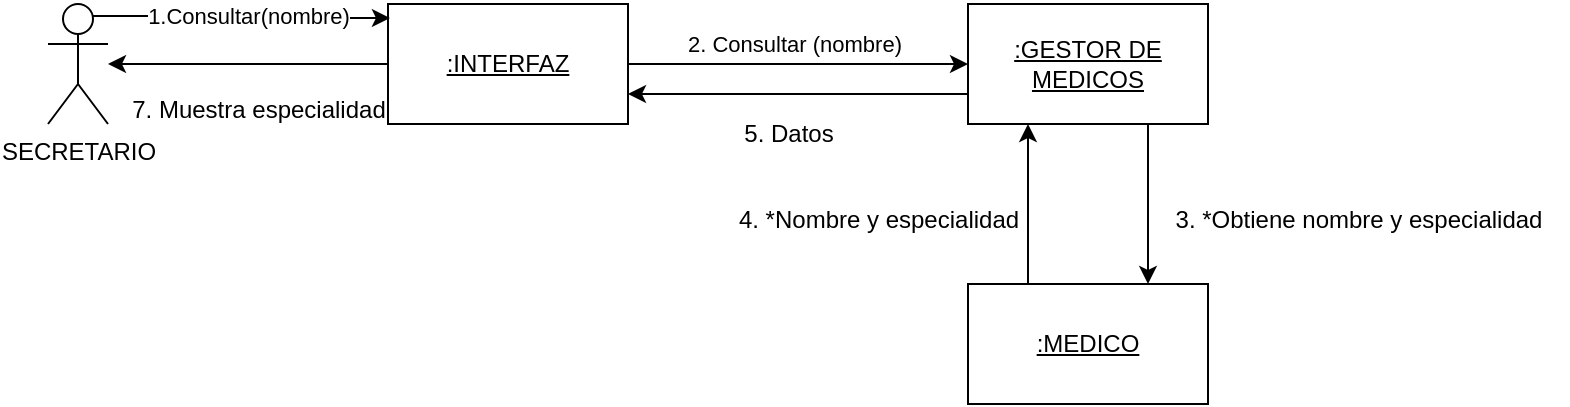 <mxfile version="24.6.4" type="device">
  <diagram name="Página-1" id="BowSVxFOfPAImJkvW4eo">
    <mxGraphModel dx="810" dy="473" grid="0" gridSize="10" guides="1" tooltips="1" connect="1" arrows="1" fold="1" page="0" pageScale="1" pageWidth="827" pageHeight="1169" math="0" shadow="0">
      <root>
        <mxCell id="0" />
        <mxCell id="1" parent="0" />
        <mxCell id="gxy9aYOONGU5AT2BH2EU-1" value="SECRETARIO" style="shape=umlActor;verticalLabelPosition=bottom;verticalAlign=top;html=1;outlineConnect=0;" parent="1" vertex="1">
          <mxGeometry x="220" y="190" width="30" height="60" as="geometry" />
        </mxCell>
        <mxCell id="gxy9aYOONGU5AT2BH2EU-7" style="edgeStyle=orthogonalEdgeStyle;rounded=0;orthogonalLoop=1;jettySize=auto;html=1;exitX=1;exitY=0.5;exitDx=0;exitDy=0;entryX=0;entryY=0.5;entryDx=0;entryDy=0;" parent="1" source="gxy9aYOONGU5AT2BH2EU-2" target="gxy9aYOONGU5AT2BH2EU-5" edge="1">
          <mxGeometry relative="1" as="geometry">
            <Array as="points">
              <mxPoint x="530" y="220" />
              <mxPoint x="530" y="220" />
            </Array>
          </mxGeometry>
        </mxCell>
        <mxCell id="OEEWYVXx2hu_bYfWYj0A-15" value="2. Consultar (nombre)" style="edgeLabel;html=1;align=center;verticalAlign=middle;resizable=0;points=[];" parent="gxy9aYOONGU5AT2BH2EU-7" vertex="1" connectable="0">
          <mxGeometry x="-0.024" y="-1" relative="1" as="geometry">
            <mxPoint y="-11" as="offset" />
          </mxGeometry>
        </mxCell>
        <mxCell id="OEEWYVXx2hu_bYfWYj0A-11" style="edgeStyle=orthogonalEdgeStyle;rounded=0;orthogonalLoop=1;jettySize=auto;html=1;exitX=0;exitY=1;exitDx=0;exitDy=0;" parent="1" source="gxy9aYOONGU5AT2BH2EU-2" target="gxy9aYOONGU5AT2BH2EU-1" edge="1">
          <mxGeometry relative="1" as="geometry">
            <Array as="points">
              <mxPoint x="390" y="220" />
            </Array>
          </mxGeometry>
        </mxCell>
        <mxCell id="gxy9aYOONGU5AT2BH2EU-2" value="&lt;u&gt;:INTERFAZ&lt;/u&gt;" style="rounded=0;whiteSpace=wrap;html=1;" parent="1" vertex="1">
          <mxGeometry x="390" y="190" width="120" height="60" as="geometry" />
        </mxCell>
        <mxCell id="OEEWYVXx2hu_bYfWYj0A-1" style="edgeStyle=orthogonalEdgeStyle;rounded=0;orthogonalLoop=1;jettySize=auto;html=1;exitX=0;exitY=0.75;exitDx=0;exitDy=0;entryX=1;entryY=0.75;entryDx=0;entryDy=0;" parent="1" source="gxy9aYOONGU5AT2BH2EU-5" target="gxy9aYOONGU5AT2BH2EU-2" edge="1">
          <mxGeometry relative="1" as="geometry" />
        </mxCell>
        <mxCell id="OEEWYVXx2hu_bYfWYj0A-16" style="edgeStyle=orthogonalEdgeStyle;rounded=0;orthogonalLoop=1;jettySize=auto;html=1;exitX=0.75;exitY=1;exitDx=0;exitDy=0;entryX=0.75;entryY=0;entryDx=0;entryDy=0;" parent="1" source="gxy9aYOONGU5AT2BH2EU-5" target="gxy9aYOONGU5AT2BH2EU-6" edge="1">
          <mxGeometry relative="1" as="geometry" />
        </mxCell>
        <mxCell id="gxy9aYOONGU5AT2BH2EU-5" value="&lt;u&gt;:GESTOR DE MEDICOS&lt;/u&gt;" style="rounded=0;whiteSpace=wrap;html=1;" parent="1" vertex="1">
          <mxGeometry x="680" y="190" width="120" height="60" as="geometry" />
        </mxCell>
        <mxCell id="OEEWYVXx2hu_bYfWYj0A-17" style="edgeStyle=orthogonalEdgeStyle;rounded=0;orthogonalLoop=1;jettySize=auto;html=1;exitX=0.25;exitY=0;exitDx=0;exitDy=0;entryX=0.25;entryY=1;entryDx=0;entryDy=0;" parent="1" source="gxy9aYOONGU5AT2BH2EU-6" target="gxy9aYOONGU5AT2BH2EU-5" edge="1">
          <mxGeometry relative="1" as="geometry" />
        </mxCell>
        <mxCell id="gxy9aYOONGU5AT2BH2EU-6" value="&lt;u&gt;:MEDICO&lt;/u&gt;" style="rounded=0;whiteSpace=wrap;html=1;" parent="1" vertex="1">
          <mxGeometry x="680" y="330" width="120" height="60" as="geometry" />
        </mxCell>
        <mxCell id="OEEWYVXx2hu_bYfWYj0A-2" value="5. Datos" style="text;html=1;align=center;verticalAlign=middle;resizable=0;points=[];autosize=1;strokeColor=none;fillColor=none;" parent="1" vertex="1">
          <mxGeometry x="555" y="240" width="70" height="30" as="geometry" />
        </mxCell>
        <mxCell id="OEEWYVXx2hu_bYfWYj0A-5" value="4. *Nombre y especialidad" style="text;html=1;align=center;verticalAlign=middle;resizable=0;points=[];autosize=1;strokeColor=none;fillColor=none;" parent="1" vertex="1">
          <mxGeometry x="555" y="283" width="160" height="30" as="geometry" />
        </mxCell>
        <mxCell id="OEEWYVXx2hu_bYfWYj0A-6" value="3. *Obtiene nombre y especialidad" style="text;html=1;align=center;verticalAlign=middle;resizable=0;points=[];autosize=1;strokeColor=none;fillColor=none;" parent="1" vertex="1">
          <mxGeometry x="770" y="283" width="210" height="30" as="geometry" />
        </mxCell>
        <mxCell id="OEEWYVXx2hu_bYfWYj0A-9" style="edgeStyle=orthogonalEdgeStyle;rounded=0;orthogonalLoop=1;jettySize=auto;html=1;exitX=0.75;exitY=0.1;exitDx=0;exitDy=0;exitPerimeter=0;entryX=0.008;entryY=0.117;entryDx=0;entryDy=0;entryPerimeter=0;" parent="1" source="gxy9aYOONGU5AT2BH2EU-1" target="gxy9aYOONGU5AT2BH2EU-2" edge="1">
          <mxGeometry relative="1" as="geometry" />
        </mxCell>
        <mxCell id="OEEWYVXx2hu_bYfWYj0A-14" value="1.Consultar(nombre)" style="edgeLabel;html=1;align=center;verticalAlign=middle;resizable=0;points=[];" parent="OEEWYVXx2hu_bYfWYj0A-9" vertex="1" connectable="0">
          <mxGeometry x="-0.177" relative="1" as="geometry">
            <mxPoint x="16" as="offset" />
          </mxGeometry>
        </mxCell>
        <mxCell id="OEEWYVXx2hu_bYfWYj0A-12" value="7. Muestra especialidad" style="text;html=1;align=center;verticalAlign=middle;resizable=0;points=[];autosize=1;strokeColor=none;fillColor=none;" parent="1" vertex="1">
          <mxGeometry x="250" y="228" width="150" height="30" as="geometry" />
        </mxCell>
      </root>
    </mxGraphModel>
  </diagram>
</mxfile>
